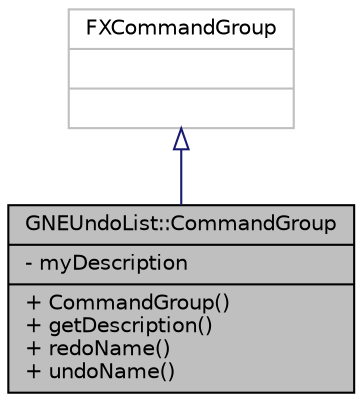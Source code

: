 digraph "GNEUndoList::CommandGroup"
{
  edge [fontname="Helvetica",fontsize="10",labelfontname="Helvetica",labelfontsize="10"];
  node [fontname="Helvetica",fontsize="10",shape=record];
  Node2 [label="{GNEUndoList::CommandGroup\n|- myDescription\l|+ CommandGroup()\l+ getDescription()\l+ redoName()\l+ undoName()\l}",height=0.2,width=0.4,color="black", fillcolor="grey75", style="filled", fontcolor="black"];
  Node3 -> Node2 [dir="back",color="midnightblue",fontsize="10",style="solid",arrowtail="onormal",fontname="Helvetica"];
  Node3 [label="{FXCommandGroup\n||}",height=0.2,width=0.4,color="grey75", fillcolor="white", style="filled"];
}
